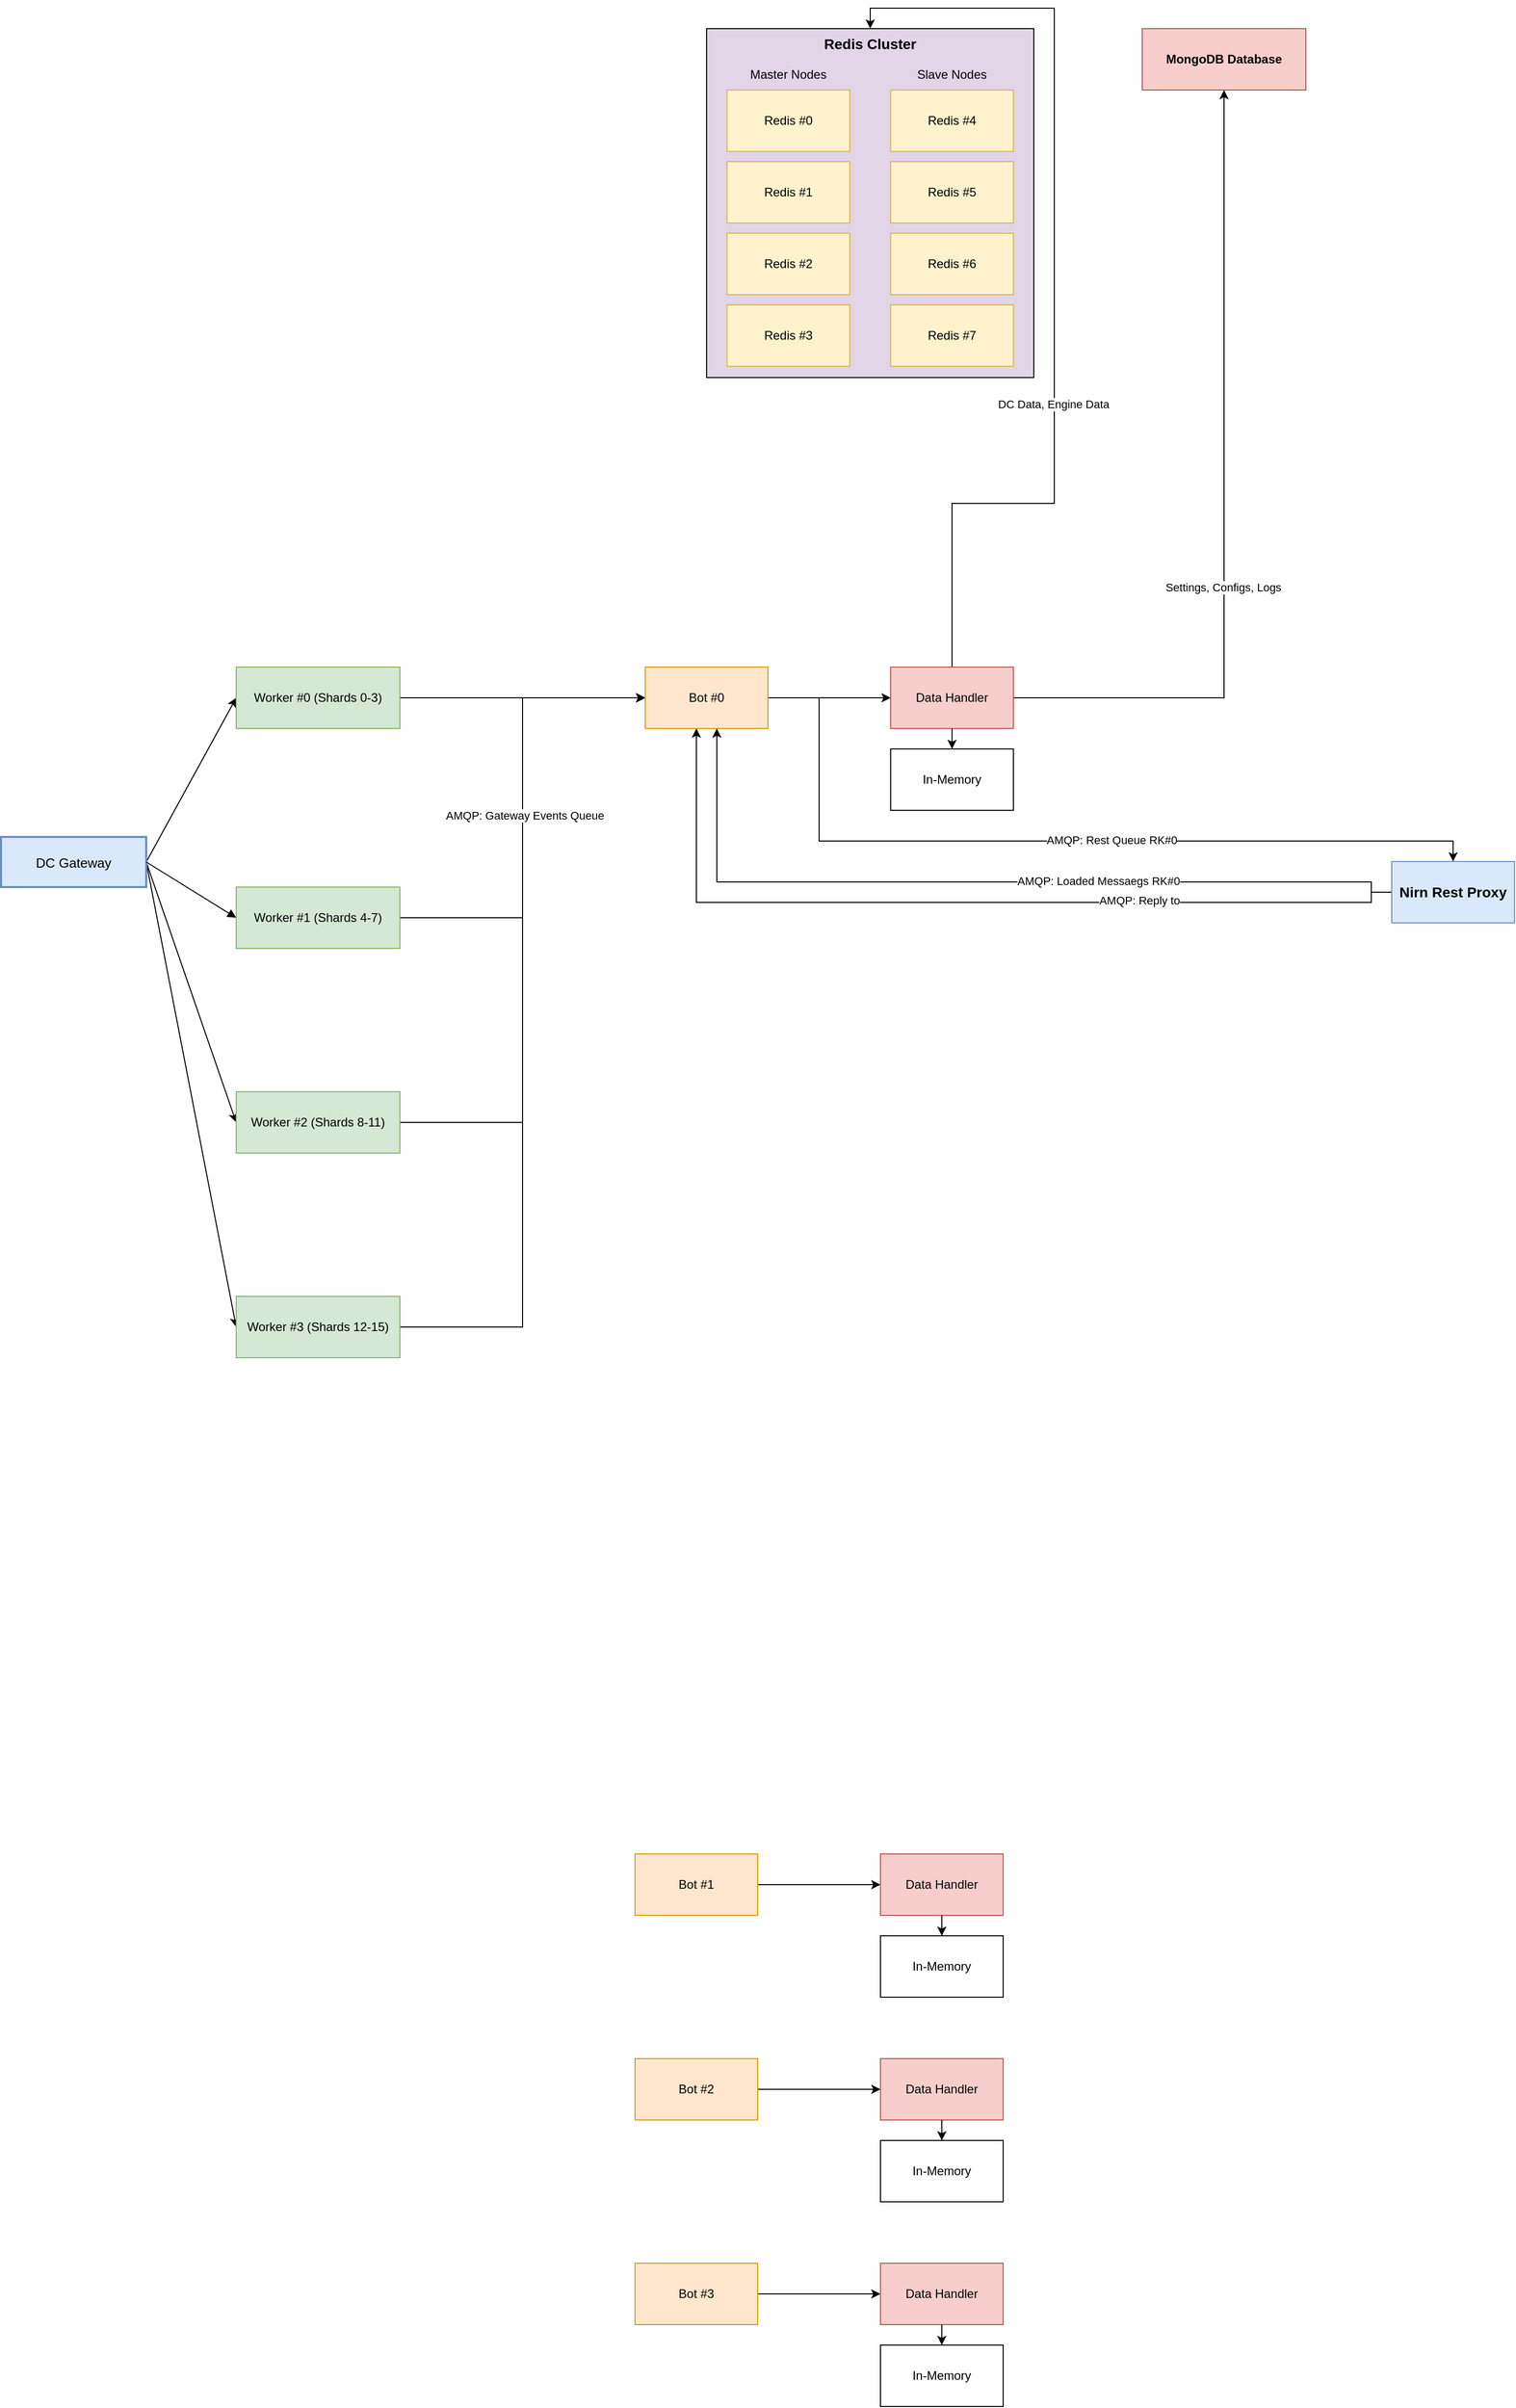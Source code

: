 <mxfile version="24.7.16">
  <diagram name="Seite-1" id="dqsLzKi4FgeO7Q9_Gg5U">
    <mxGraphModel dx="2728" dy="2210" grid="1" gridSize="10" guides="1" tooltips="1" connect="1" arrows="1" fold="1" page="1" pageScale="1" pageWidth="827" pageHeight="1169" math="0" shadow="0">
      <root>
        <mxCell id="0" />
        <mxCell id="1" parent="0" />
        <mxCell id="J-38YoUWlMMychKlFMu8-59" style="rounded=0;orthogonalLoop=1;jettySize=auto;html=1;strokeColor=default;entryX=0;entryY=0.5;entryDx=0;entryDy=0;exitX=1;exitY=0.5;exitDx=0;exitDy=0;" edge="1" parent="1" source="2" target="J-38YoUWlMMychKlFMu8-57">
          <mxGeometry relative="1" as="geometry" />
        </mxCell>
        <mxCell id="J-38YoUWlMMychKlFMu8-64" style="rounded=0;orthogonalLoop=1;jettySize=auto;html=1;entryX=0;entryY=0.5;entryDx=0;entryDy=0;exitX=1;exitY=0.5;exitDx=0;exitDy=0;" edge="1" parent="1" source="2" target="J-38YoUWlMMychKlFMu8-61">
          <mxGeometry relative="1" as="geometry" />
        </mxCell>
        <mxCell id="J-38YoUWlMMychKlFMu8-65" style="rounded=0;orthogonalLoop=1;jettySize=auto;html=1;entryX=0;entryY=0.5;entryDx=0;entryDy=0;exitX=1;exitY=0.5;exitDx=0;exitDy=0;" edge="1" parent="1" source="2" target="J-38YoUWlMMychKlFMu8-62">
          <mxGeometry relative="1" as="geometry" />
        </mxCell>
        <mxCell id="2" value="DC Gateway" style="whiteSpace=wrap;strokeWidth=2;labelBackgroundColor=none;labelBorderColor=none;horizontal=1;fontSize=13;fillColor=#dae8fc;strokeColor=#6c8ebf;" parent="1" vertex="1">
          <mxGeometry x="-390" y="206" width="142" height="49" as="geometry" />
        </mxCell>
        <mxCell id="J-38YoUWlMMychKlFMu8-72" style="edgeStyle=orthogonalEdgeStyle;rounded=0;orthogonalLoop=1;jettySize=auto;html=1;entryX=0;entryY=0.5;entryDx=0;entryDy=0;" edge="1" parent="1" source="J-38YoUWlMMychKlFMu8-57" target="J-38YoUWlMMychKlFMu8-68">
          <mxGeometry relative="1" as="geometry" />
        </mxCell>
        <mxCell id="J-38YoUWlMMychKlFMu8-57" value="Worker #0 (Shards 0-3)" style="rounded=0;whiteSpace=wrap;html=1;fillColor=#d5e8d4;strokeColor=#82b366;" vertex="1" parent="1">
          <mxGeometry x="-160" y="40" width="160" height="60" as="geometry" />
        </mxCell>
        <mxCell id="J-38YoUWlMMychKlFMu8-74" style="edgeStyle=orthogonalEdgeStyle;rounded=0;orthogonalLoop=1;jettySize=auto;html=1;entryX=0;entryY=0.5;entryDx=0;entryDy=0;" edge="1" parent="1" source="J-38YoUWlMMychKlFMu8-61" target="J-38YoUWlMMychKlFMu8-68">
          <mxGeometry relative="1" as="geometry">
            <mxPoint x="240" y="485" as="targetPoint" />
          </mxGeometry>
        </mxCell>
        <mxCell id="J-38YoUWlMMychKlFMu8-61" value="Worker #2 (Shards 8-11)" style="rounded=0;whiteSpace=wrap;html=1;fillColor=#d5e8d4;strokeColor=#82b366;" vertex="1" parent="1">
          <mxGeometry x="-160" y="455" width="160" height="60" as="geometry" />
        </mxCell>
        <mxCell id="J-38YoUWlMMychKlFMu8-75" style="edgeStyle=orthogonalEdgeStyle;rounded=0;orthogonalLoop=1;jettySize=auto;html=1;entryX=0;entryY=0.5;entryDx=0;entryDy=0;" edge="1" parent="1" source="J-38YoUWlMMychKlFMu8-62" target="J-38YoUWlMMychKlFMu8-68">
          <mxGeometry relative="1" as="geometry">
            <mxPoint x="240" y="685" as="targetPoint" />
          </mxGeometry>
        </mxCell>
        <mxCell id="J-38YoUWlMMychKlFMu8-62" value="Worker #3&lt;span style=&quot;background-color: initial;&quot;&gt;&amp;nbsp;(Shards 12-15)&lt;/span&gt;" style="rounded=0;whiteSpace=wrap;html=1;fillColor=#d5e8d4;strokeColor=#82b366;" vertex="1" parent="1">
          <mxGeometry x="-160" y="655" width="160" height="60" as="geometry" />
        </mxCell>
        <mxCell id="J-38YoUWlMMychKlFMu8-63" value="" style="curved=1;startArrow=none;endArrow=block;exitX=1;exitY=0.5;entryX=0;entryY=0.5;entryDx=0;entryDy=0;exitDx=0;exitDy=0;" edge="1" parent="1" source="2" target="J-38YoUWlMMychKlFMu8-60">
          <mxGeometry relative="1" as="geometry">
            <Array as="points" />
            <mxPoint x="107" y="308" as="sourcePoint" />
            <mxPoint x="634" y="107" as="targetPoint" />
          </mxGeometry>
        </mxCell>
        <mxCell id="J-38YoUWlMMychKlFMu8-73" style="edgeStyle=orthogonalEdgeStyle;rounded=0;orthogonalLoop=1;jettySize=auto;html=1;entryX=0;entryY=0.5;entryDx=0;entryDy=0;" edge="1" parent="1" source="J-38YoUWlMMychKlFMu8-60" target="J-38YoUWlMMychKlFMu8-68">
          <mxGeometry relative="1" as="geometry">
            <mxPoint x="240" y="285" as="targetPoint" />
          </mxGeometry>
        </mxCell>
        <mxCell id="J-38YoUWlMMychKlFMu8-160" value="AMQP: Gateway Events Queue" style="edgeLabel;html=1;align=center;verticalAlign=middle;resizable=0;points=[];" vertex="1" connectable="0" parent="J-38YoUWlMMychKlFMu8-73">
          <mxGeometry x="-0.033" y="-2" relative="1" as="geometry">
            <mxPoint as="offset" />
          </mxGeometry>
        </mxCell>
        <mxCell id="J-38YoUWlMMychKlFMu8-60" value="Worker #1 (Shards 4-7)" style="rounded=0;whiteSpace=wrap;html=1;fillColor=#d5e8d4;strokeColor=#82b366;" vertex="1" parent="1">
          <mxGeometry x="-160" y="255" width="160" height="60" as="geometry" />
        </mxCell>
        <mxCell id="J-38YoUWlMMychKlFMu8-108" style="edgeStyle=orthogonalEdgeStyle;rounded=0;orthogonalLoop=1;jettySize=auto;html=1;" edge="1" parent="1" source="J-38YoUWlMMychKlFMu8-68" target="J-38YoUWlMMychKlFMu8-105">
          <mxGeometry relative="1" as="geometry">
            <Array as="points">
              <mxPoint x="410" y="70" />
              <mxPoint x="410" y="210" />
              <mxPoint x="1030" y="210" />
            </Array>
          </mxGeometry>
        </mxCell>
        <mxCell id="J-38YoUWlMMychKlFMu8-109" value="AMQP: Rest Queue RK#0" style="edgeLabel;html=1;align=center;verticalAlign=middle;resizable=0;points=[];" vertex="1" connectable="0" parent="J-38YoUWlMMychKlFMu8-108">
          <mxGeometry x="0.147" y="1" relative="1" as="geometry">
            <mxPoint as="offset" />
          </mxGeometry>
        </mxCell>
        <mxCell id="J-38YoUWlMMychKlFMu8-110" style="edgeStyle=orthogonalEdgeStyle;rounded=0;orthogonalLoop=1;jettySize=auto;html=1;entryX=0;entryY=0.5;entryDx=0;entryDy=0;" edge="1" parent="1" source="J-38YoUWlMMychKlFMu8-68" target="J-38YoUWlMMychKlFMu8-99">
          <mxGeometry relative="1" as="geometry" />
        </mxCell>
        <mxCell id="J-38YoUWlMMychKlFMu8-68" value="Bot #0" style="rounded=0;whiteSpace=wrap;html=1;fillColor=#ffe6cc;strokeColor=#d79b00;" vertex="1" parent="1">
          <mxGeometry x="240" y="40" width="120" height="60" as="geometry" />
        </mxCell>
        <mxCell id="J-38YoUWlMMychKlFMu8-82" value="MongoDB Database" style="rounded=0;whiteSpace=wrap;html=1;fillColor=#f8cecc;strokeColor=#b85450;fontStyle=1" vertex="1" parent="1">
          <mxGeometry x="726" y="-584" width="160" height="60" as="geometry" />
        </mxCell>
        <mxCell id="J-38YoUWlMMychKlFMu8-96" value="" style="group;fillColor=#e1d5e7;strokeColor=#9673a6;" vertex="1" connectable="0" parent="1">
          <mxGeometry x="300" y="-584" width="320" height="341" as="geometry" />
        </mxCell>
        <mxCell id="J-38YoUWlMMychKlFMu8-84" value="Redis #0" style="rounded=0;whiteSpace=wrap;html=1;fillColor=#fff2cc;strokeColor=#d6b656;" vertex="1" parent="J-38YoUWlMMychKlFMu8-96">
          <mxGeometry x="20" y="60" width="120" height="60" as="geometry" />
        </mxCell>
        <mxCell id="J-38YoUWlMMychKlFMu8-86" value="Redis #1" style="rounded=0;whiteSpace=wrap;html=1;fillColor=#fff2cc;strokeColor=#d6b656;" vertex="1" parent="J-38YoUWlMMychKlFMu8-96">
          <mxGeometry x="20" y="130" width="120" height="60" as="geometry" />
        </mxCell>
        <mxCell id="J-38YoUWlMMychKlFMu8-87" value="Redis #2" style="rounded=0;whiteSpace=wrap;html=1;fillColor=#fff2cc;strokeColor=#d6b656;" vertex="1" parent="J-38YoUWlMMychKlFMu8-96">
          <mxGeometry x="20" y="200" width="120" height="60" as="geometry" />
        </mxCell>
        <mxCell id="J-38YoUWlMMychKlFMu8-88" value="Redis #3" style="rounded=0;whiteSpace=wrap;html=1;fillColor=#fff2cc;strokeColor=#d6b656;" vertex="1" parent="J-38YoUWlMMychKlFMu8-96">
          <mxGeometry x="20" y="270" width="120" height="60" as="geometry" />
        </mxCell>
        <mxCell id="J-38YoUWlMMychKlFMu8-90" value="Master Nodes" style="text;html=1;align=center;verticalAlign=middle;whiteSpace=wrap;rounded=0;" vertex="1" parent="J-38YoUWlMMychKlFMu8-96">
          <mxGeometry x="20" y="30" width="120" height="30" as="geometry" />
        </mxCell>
        <mxCell id="J-38YoUWlMMychKlFMu8-91" value="Redis #7" style="rounded=0;whiteSpace=wrap;html=1;fillColor=#fff2cc;strokeColor=#d6b656;" vertex="1" parent="J-38YoUWlMMychKlFMu8-96">
          <mxGeometry x="180" y="270" width="120" height="60" as="geometry" />
        </mxCell>
        <mxCell id="J-38YoUWlMMychKlFMu8-92" value="Redis #6" style="rounded=0;whiteSpace=wrap;html=1;fillColor=#fff2cc;strokeColor=#d6b656;" vertex="1" parent="J-38YoUWlMMychKlFMu8-96">
          <mxGeometry x="180" y="200" width="120" height="60" as="geometry" />
        </mxCell>
        <mxCell id="J-38YoUWlMMychKlFMu8-93" value="Redis #5" style="rounded=0;whiteSpace=wrap;html=1;fillColor=#fff2cc;strokeColor=#d6b656;" vertex="1" parent="J-38YoUWlMMychKlFMu8-96">
          <mxGeometry x="180" y="130" width="120" height="60" as="geometry" />
        </mxCell>
        <mxCell id="J-38YoUWlMMychKlFMu8-94" value="Redis #4" style="rounded=0;whiteSpace=wrap;html=1;fillColor=#fff2cc;strokeColor=#d6b656;" vertex="1" parent="J-38YoUWlMMychKlFMu8-96">
          <mxGeometry x="180" y="60" width="120" height="60" as="geometry" />
        </mxCell>
        <mxCell id="J-38YoUWlMMychKlFMu8-95" value="Slave Nodes" style="text;html=1;align=center;verticalAlign=middle;whiteSpace=wrap;rounded=0;" vertex="1" parent="J-38YoUWlMMychKlFMu8-96">
          <mxGeometry x="180" y="30" width="120" height="30" as="geometry" />
        </mxCell>
        <mxCell id="J-38YoUWlMMychKlFMu8-85" value="&lt;font style=&quot;font-size: 14px;&quot;&gt;&lt;b&gt;Redis Cluster&lt;/b&gt;&lt;/font&gt;" style="rounded=0;whiteSpace=wrap;html=1;labelBackgroundColor=none;fontColor=default;fillColor=none;verticalAlign=top;" vertex="1" parent="J-38YoUWlMMychKlFMu8-96">
          <mxGeometry width="320" height="341" as="geometry" />
        </mxCell>
        <mxCell id="J-38YoUWlMMychKlFMu8-102" style="edgeStyle=orthogonalEdgeStyle;rounded=0;orthogonalLoop=1;jettySize=auto;html=1;entryX=0.5;entryY=0;entryDx=0;entryDy=0;" edge="1" parent="1" source="J-38YoUWlMMychKlFMu8-99" target="J-38YoUWlMMychKlFMu8-85">
          <mxGeometry relative="1" as="geometry">
            <Array as="points">
              <mxPoint x="540" y="-120" />
              <mxPoint x="640" y="-120" />
              <mxPoint x="640" y="-604" />
              <mxPoint x="460" y="-604" />
            </Array>
          </mxGeometry>
        </mxCell>
        <mxCell id="J-38YoUWlMMychKlFMu8-107" value="DC Data, Engine Data" style="edgeLabel;html=1;align=center;verticalAlign=middle;resizable=0;points=[];" vertex="1" connectable="0" parent="J-38YoUWlMMychKlFMu8-102">
          <mxGeometry x="-0.244" y="1" relative="1" as="geometry">
            <mxPoint as="offset" />
          </mxGeometry>
        </mxCell>
        <mxCell id="J-38YoUWlMMychKlFMu8-103" style="edgeStyle=orthogonalEdgeStyle;rounded=0;orthogonalLoop=1;jettySize=auto;html=1;entryX=0.5;entryY=1;entryDx=0;entryDy=0;exitX=1;exitY=0.5;exitDx=0;exitDy=0;" edge="1" parent="1" source="J-38YoUWlMMychKlFMu8-99" target="J-38YoUWlMMychKlFMu8-82">
          <mxGeometry relative="1" as="geometry">
            <Array as="points">
              <mxPoint x="806" y="70" />
            </Array>
          </mxGeometry>
        </mxCell>
        <mxCell id="J-38YoUWlMMychKlFMu8-106" value="Settings, Configs, Logs" style="edgeLabel;html=1;align=center;verticalAlign=middle;resizable=0;points=[];" vertex="1" connectable="0" parent="J-38YoUWlMMychKlFMu8-103">
          <mxGeometry x="-0.214" y="1" relative="1" as="geometry">
            <mxPoint as="offset" />
          </mxGeometry>
        </mxCell>
        <mxCell id="J-38YoUWlMMychKlFMu8-137" style="edgeStyle=orthogonalEdgeStyle;rounded=0;orthogonalLoop=1;jettySize=auto;html=1;" edge="1" parent="1" source="J-38YoUWlMMychKlFMu8-105">
          <mxGeometry relative="1" as="geometry">
            <mxPoint x="310" y="100" as="targetPoint" />
            <Array as="points">
              <mxPoint x="950" y="260" />
              <mxPoint x="950" y="250" />
              <mxPoint x="310" y="250" />
            </Array>
          </mxGeometry>
        </mxCell>
        <mxCell id="J-38YoUWlMMychKlFMu8-138" value="AMQP: Loaded Messaegs RK#0" style="edgeLabel;html=1;align=center;verticalAlign=middle;resizable=0;points=[];" vertex="1" connectable="0" parent="J-38YoUWlMMychKlFMu8-137">
          <mxGeometry x="-0.275" y="-1" relative="1" as="geometry">
            <mxPoint as="offset" />
          </mxGeometry>
        </mxCell>
        <mxCell id="J-38YoUWlMMychKlFMu8-139" style="edgeStyle=orthogonalEdgeStyle;rounded=0;orthogonalLoop=1;jettySize=auto;html=1;exitX=0;exitY=0.5;exitDx=0;exitDy=0;" edge="1" parent="1" source="J-38YoUWlMMychKlFMu8-105">
          <mxGeometry relative="1" as="geometry">
            <mxPoint x="290" y="100" as="targetPoint" />
            <Array as="points">
              <mxPoint x="950" y="260" />
              <mxPoint x="950" y="270" />
              <mxPoint x="290" y="270" />
            </Array>
          </mxGeometry>
        </mxCell>
        <mxCell id="J-38YoUWlMMychKlFMu8-140" value="AMQP: Reply to" style="edgeLabel;html=1;align=center;verticalAlign=middle;resizable=0;points=[];" vertex="1" connectable="0" parent="J-38YoUWlMMychKlFMu8-139">
          <mxGeometry x="-0.402" y="-2" relative="1" as="geometry">
            <mxPoint as="offset" />
          </mxGeometry>
        </mxCell>
        <mxCell id="J-38YoUWlMMychKlFMu8-105" value="Nirn Rest Proxy" style="rounded=0;whiteSpace=wrap;html=1;fontStyle=1;fontSize=14;fillColor=#dae8fc;strokeColor=#6c8ebf;" vertex="1" parent="1">
          <mxGeometry x="970" y="230" width="120" height="60" as="geometry" />
        </mxCell>
        <mxCell id="J-38YoUWlMMychKlFMu8-118" value="" style="group" vertex="1" connectable="0" parent="1">
          <mxGeometry x="480" y="40" width="120" height="140" as="geometry" />
        </mxCell>
        <mxCell id="J-38YoUWlMMychKlFMu8-99" value="Data Handler" style="rounded=0;whiteSpace=wrap;html=1;fillColor=#f8cecc;strokeColor=#b85450;" vertex="1" parent="J-38YoUWlMMychKlFMu8-118">
          <mxGeometry width="120" height="60" as="geometry" />
        </mxCell>
        <mxCell id="J-38YoUWlMMychKlFMu8-100" value="In-Memory" style="rounded=0;whiteSpace=wrap;html=1;" vertex="1" parent="J-38YoUWlMMychKlFMu8-118">
          <mxGeometry y="80" width="120" height="60" as="geometry" />
        </mxCell>
        <mxCell id="J-38YoUWlMMychKlFMu8-104" style="edgeStyle=orthogonalEdgeStyle;rounded=0;orthogonalLoop=1;jettySize=auto;html=1;" edge="1" parent="J-38YoUWlMMychKlFMu8-118" source="J-38YoUWlMMychKlFMu8-99" target="J-38YoUWlMMychKlFMu8-100">
          <mxGeometry relative="1" as="geometry" />
        </mxCell>
        <mxCell id="J-38YoUWlMMychKlFMu8-142" style="edgeStyle=orthogonalEdgeStyle;rounded=0;orthogonalLoop=1;jettySize=auto;html=1;entryX=0;entryY=0.5;entryDx=0;entryDy=0;" edge="1" parent="1" source="J-38YoUWlMMychKlFMu8-143" target="J-38YoUWlMMychKlFMu8-148">
          <mxGeometry relative="1" as="geometry" />
        </mxCell>
        <mxCell id="J-38YoUWlMMychKlFMu8-143" value="Bot #1" style="rounded=0;whiteSpace=wrap;html=1;fillColor=#ffe6cc;strokeColor=#d79b00;" vertex="1" parent="1">
          <mxGeometry x="230" y="1200" width="120" height="60" as="geometry" />
        </mxCell>
        <mxCell id="J-38YoUWlMMychKlFMu8-144" style="edgeStyle=orthogonalEdgeStyle;rounded=0;orthogonalLoop=1;jettySize=auto;html=1;" edge="1" parent="1" source="J-38YoUWlMMychKlFMu8-145" target="J-38YoUWlMMychKlFMu8-152">
          <mxGeometry relative="1" as="geometry" />
        </mxCell>
        <mxCell id="J-38YoUWlMMychKlFMu8-145" value="Bot #2" style="rounded=0;whiteSpace=wrap;html=1;fillColor=#ffe6cc;strokeColor=#d79b00;" vertex="1" parent="1">
          <mxGeometry x="230" y="1400" width="120" height="60" as="geometry" />
        </mxCell>
        <mxCell id="J-38YoUWlMMychKlFMu8-146" style="edgeStyle=orthogonalEdgeStyle;rounded=0;orthogonalLoop=1;jettySize=auto;html=1;entryX=0;entryY=0.5;entryDx=0;entryDy=0;" edge="1" parent="1" source="J-38YoUWlMMychKlFMu8-147" target="J-38YoUWlMMychKlFMu8-156">
          <mxGeometry relative="1" as="geometry" />
        </mxCell>
        <mxCell id="J-38YoUWlMMychKlFMu8-147" value="Bot #3" style="rounded=0;whiteSpace=wrap;html=1;fillColor=#ffe6cc;strokeColor=#d79b00;" vertex="1" parent="1">
          <mxGeometry x="230" y="1600" width="120" height="60" as="geometry" />
        </mxCell>
        <mxCell id="J-38YoUWlMMychKlFMu8-148" value="Data Handler" style="rounded=0;whiteSpace=wrap;html=1;fillColor=#f8cecc;strokeColor=#b85450;" vertex="1" parent="1">
          <mxGeometry x="470" y="1200" width="120" height="60" as="geometry" />
        </mxCell>
        <mxCell id="J-38YoUWlMMychKlFMu8-149" value="In-Memory" style="rounded=0;whiteSpace=wrap;html=1;" vertex="1" parent="1">
          <mxGeometry x="470" y="1280" width="120" height="60" as="geometry" />
        </mxCell>
        <mxCell id="J-38YoUWlMMychKlFMu8-150" style="edgeStyle=orthogonalEdgeStyle;rounded=0;orthogonalLoop=1;jettySize=auto;html=1;" edge="1" parent="1" source="J-38YoUWlMMychKlFMu8-148" target="J-38YoUWlMMychKlFMu8-149">
          <mxGeometry relative="1" as="geometry" />
        </mxCell>
        <mxCell id="J-38YoUWlMMychKlFMu8-151" value="" style="group" vertex="1" connectable="0" parent="1">
          <mxGeometry x="470" y="1400" width="120" height="140" as="geometry" />
        </mxCell>
        <mxCell id="J-38YoUWlMMychKlFMu8-152" value="Data Handler" style="rounded=0;whiteSpace=wrap;html=1;fillColor=#f8cecc;strokeColor=#b85450;" vertex="1" parent="J-38YoUWlMMychKlFMu8-151">
          <mxGeometry width="120" height="60" as="geometry" />
        </mxCell>
        <mxCell id="J-38YoUWlMMychKlFMu8-153" value="In-Memory" style="rounded=0;whiteSpace=wrap;html=1;" vertex="1" parent="J-38YoUWlMMychKlFMu8-151">
          <mxGeometry y="80" width="120" height="60" as="geometry" />
        </mxCell>
        <mxCell id="J-38YoUWlMMychKlFMu8-154" style="edgeStyle=orthogonalEdgeStyle;rounded=0;orthogonalLoop=1;jettySize=auto;html=1;" edge="1" parent="J-38YoUWlMMychKlFMu8-151" source="J-38YoUWlMMychKlFMu8-152" target="J-38YoUWlMMychKlFMu8-153">
          <mxGeometry relative="1" as="geometry" />
        </mxCell>
        <mxCell id="J-38YoUWlMMychKlFMu8-155" value="" style="group" vertex="1" connectable="0" parent="1">
          <mxGeometry x="470" y="1600" width="120" height="140" as="geometry" />
        </mxCell>
        <mxCell id="J-38YoUWlMMychKlFMu8-156" value="Data Handler" style="rounded=0;whiteSpace=wrap;html=1;fillColor=#f8cecc;strokeColor=#b85450;" vertex="1" parent="J-38YoUWlMMychKlFMu8-155">
          <mxGeometry width="120" height="60" as="geometry" />
        </mxCell>
        <mxCell id="J-38YoUWlMMychKlFMu8-157" value="In-Memory" style="rounded=0;whiteSpace=wrap;html=1;" vertex="1" parent="J-38YoUWlMMychKlFMu8-155">
          <mxGeometry y="80" width="120" height="60" as="geometry" />
        </mxCell>
        <mxCell id="J-38YoUWlMMychKlFMu8-158" style="edgeStyle=orthogonalEdgeStyle;rounded=0;orthogonalLoop=1;jettySize=auto;html=1;" edge="1" parent="J-38YoUWlMMychKlFMu8-155" source="J-38YoUWlMMychKlFMu8-156" target="J-38YoUWlMMychKlFMu8-157">
          <mxGeometry relative="1" as="geometry" />
        </mxCell>
      </root>
    </mxGraphModel>
  </diagram>
</mxfile>
